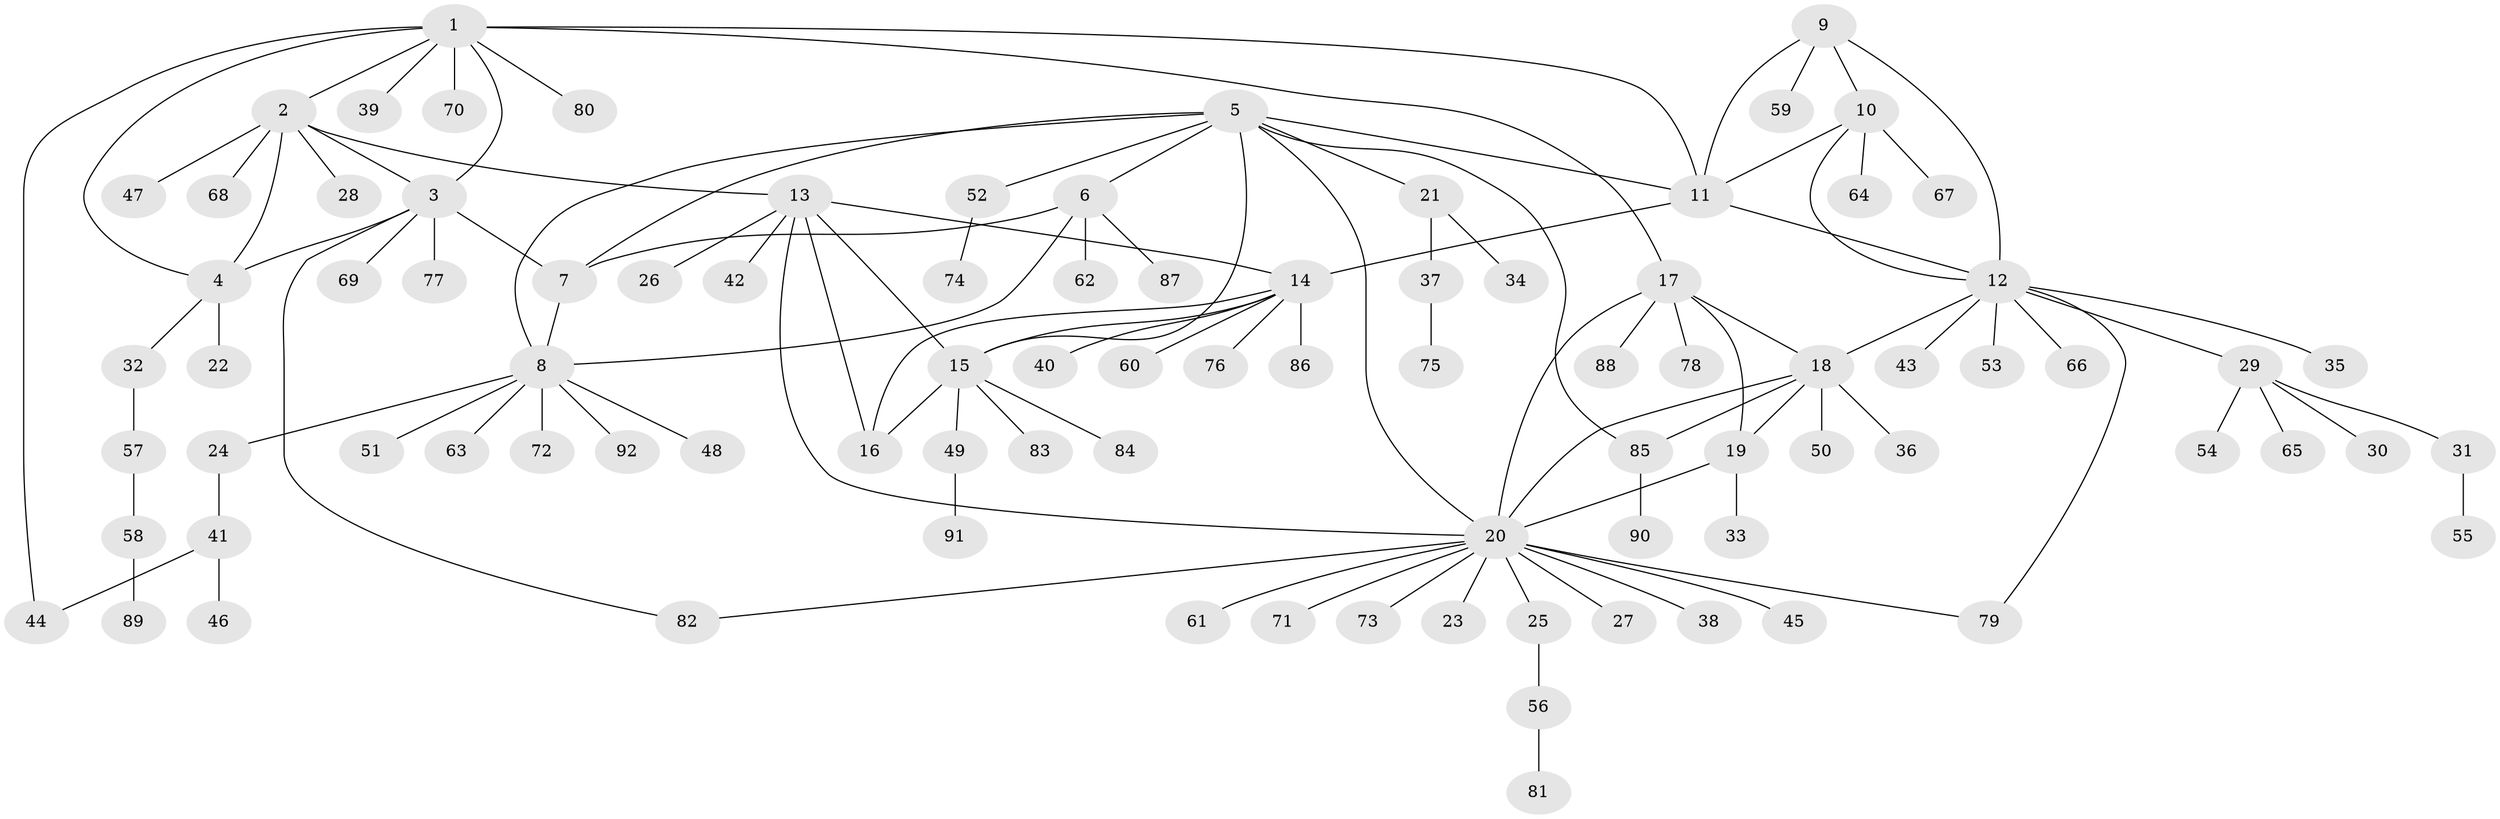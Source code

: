 // coarse degree distribution, {8: 0.041666666666666664, 10: 0.027777777777777776, 3: 0.05555555555555555, 5: 0.08333333333333333, 4: 0.013888888888888888, 11: 0.013888888888888888, 2: 0.06944444444444445, 6: 0.013888888888888888, 15: 0.013888888888888888, 1: 0.6666666666666666}
// Generated by graph-tools (version 1.1) at 2025/52/02/27/25 19:52:22]
// undirected, 92 vertices, 116 edges
graph export_dot {
graph [start="1"]
  node [color=gray90,style=filled];
  1;
  2;
  3;
  4;
  5;
  6;
  7;
  8;
  9;
  10;
  11;
  12;
  13;
  14;
  15;
  16;
  17;
  18;
  19;
  20;
  21;
  22;
  23;
  24;
  25;
  26;
  27;
  28;
  29;
  30;
  31;
  32;
  33;
  34;
  35;
  36;
  37;
  38;
  39;
  40;
  41;
  42;
  43;
  44;
  45;
  46;
  47;
  48;
  49;
  50;
  51;
  52;
  53;
  54;
  55;
  56;
  57;
  58;
  59;
  60;
  61;
  62;
  63;
  64;
  65;
  66;
  67;
  68;
  69;
  70;
  71;
  72;
  73;
  74;
  75;
  76;
  77;
  78;
  79;
  80;
  81;
  82;
  83;
  84;
  85;
  86;
  87;
  88;
  89;
  90;
  91;
  92;
  1 -- 2;
  1 -- 3;
  1 -- 4;
  1 -- 11;
  1 -- 17;
  1 -- 39;
  1 -- 44;
  1 -- 70;
  1 -- 80;
  2 -- 3;
  2 -- 4;
  2 -- 13;
  2 -- 28;
  2 -- 47;
  2 -- 68;
  3 -- 4;
  3 -- 7;
  3 -- 69;
  3 -- 77;
  3 -- 82;
  4 -- 22;
  4 -- 32;
  5 -- 6;
  5 -- 7;
  5 -- 8;
  5 -- 11;
  5 -- 15;
  5 -- 20;
  5 -- 21;
  5 -- 52;
  5 -- 85;
  6 -- 7;
  6 -- 8;
  6 -- 62;
  6 -- 87;
  7 -- 8;
  8 -- 24;
  8 -- 48;
  8 -- 51;
  8 -- 63;
  8 -- 72;
  8 -- 92;
  9 -- 10;
  9 -- 11;
  9 -- 12;
  9 -- 59;
  10 -- 11;
  10 -- 12;
  10 -- 64;
  10 -- 67;
  11 -- 12;
  11 -- 14;
  12 -- 18;
  12 -- 29;
  12 -- 35;
  12 -- 43;
  12 -- 53;
  12 -- 66;
  12 -- 79;
  13 -- 14;
  13 -- 15;
  13 -- 16;
  13 -- 20;
  13 -- 26;
  13 -- 42;
  14 -- 15;
  14 -- 16;
  14 -- 40;
  14 -- 60;
  14 -- 76;
  14 -- 86;
  15 -- 16;
  15 -- 49;
  15 -- 83;
  15 -- 84;
  17 -- 18;
  17 -- 19;
  17 -- 20;
  17 -- 78;
  17 -- 88;
  18 -- 19;
  18 -- 20;
  18 -- 36;
  18 -- 50;
  18 -- 85;
  19 -- 20;
  19 -- 33;
  20 -- 23;
  20 -- 25;
  20 -- 27;
  20 -- 38;
  20 -- 45;
  20 -- 61;
  20 -- 71;
  20 -- 73;
  20 -- 79;
  20 -- 82;
  21 -- 34;
  21 -- 37;
  24 -- 41;
  25 -- 56;
  29 -- 30;
  29 -- 31;
  29 -- 54;
  29 -- 65;
  31 -- 55;
  32 -- 57;
  37 -- 75;
  41 -- 44;
  41 -- 46;
  49 -- 91;
  52 -- 74;
  56 -- 81;
  57 -- 58;
  58 -- 89;
  85 -- 90;
}
